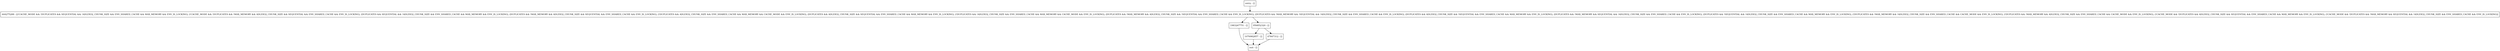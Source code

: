 digraph makeChecksum {
node [shape=record];
1076982857 [label="1076982857 - []"];
entry [label="entry - []"];
exit [label="exit - []"];
1983267751 [label="1983267751 - []"];
47847312 [label="47847312 - []"];
956852320 [label="956852320 - []"];
444275288 [label="444275288 - [(!CACHE_MODE && !DUPLICATES && SEQUENTIAL && !ADLER32_CHUNK_SIZE && ENV_SHARED_CACHE && MAX_MEMORY && ENV_IS_LOCKING), (!CACHE_MODE && !DUPLICATES && !MAX_MEMORY && ADLER32_CHUNK_SIZE && SEQUENTIAL && ENV_SHARED_CACHE && ENV_IS_LOCKING), (DUPLICATES && SEQUENTIAL && !ADLER32_CHUNK_SIZE && ENV_SHARED_CACHE && MAX_MEMORY && ENV_IS_LOCKING), (DUPLICATES && !MAX_MEMORY && ADLER32_CHUNK_SIZE && SEQUENTIAL && ENV_SHARED_CACHE && ENV_IS_LOCKING), (!DUPLICATES && ADLER32_CHUNK_SIZE && ENV_SHARED_CACHE && MAX_MEMORY && CACHE_MODE && ENV_IS_LOCKING), (DUPLICATES && ADLER32_CHUNK_SIZE && SEQUENTIAL && ENV_SHARED_CACHE && MAX_MEMORY && ENV_IS_LOCKING), (!DUPLICATES && !ADLER32_CHUNK_SIZE && ENV_SHARED_CACHE && MAX_MEMORY && CACHE_MODE && ENV_IS_LOCKING), (DUPLICATES && !MAX_MEMORY && ADLER32_CHUNK_SIZE && !SEQUENTIAL && ENV_SHARED_CACHE && ENV_IS_LOCKING), (DUPLICATES && !MAX_MEMORY && !SEQUENTIAL && !ADLER32_CHUNK_SIZE && ENV_SHARED_CACHE && ENV_IS_LOCKING), (DUPLICATES && ADLER32_CHUNK_SIZE && !SEQUENTIAL && ENV_SHARED_CACHE && MAX_MEMORY && ENV_IS_LOCKING), (DUPLICATES && !MAX_MEMORY && SEQUENTIAL && !ADLER32_CHUNK_SIZE && ENV_SHARED_CACHE && ENV_IS_LOCKING), (DUPLICATES && !SEQUENTIAL && !ADLER32_CHUNK_SIZE && ENV_SHARED_CACHE && MAX_MEMORY && ENV_IS_LOCKING), (!DUPLICATES && !MAX_MEMORY && !ADLER32_CHUNK_SIZE && ENV_SHARED_CACHE && CACHE_MODE && ENV_IS_LOCKING), (!DUPLICATES && !MAX_MEMORY && ADLER32_CHUNK_SIZE && ENV_SHARED_CACHE && CACHE_MODE && ENV_IS_LOCKING), (!CACHE_MODE && !DUPLICATES && ADLER32_CHUNK_SIZE && SEQUENTIAL && ENV_SHARED_CACHE && MAX_MEMORY && ENV_IS_LOCKING), (!CACHE_MODE && !DUPLICATES && !MAX_MEMORY && SEQUENTIAL && !ADLER32_CHUNK_SIZE && ENV_SHARED_CACHE && ENV_IS_LOCKING)]"];
entry;
exit;
1076982857 -> exit;
entry -> 444275288;
1983267751 -> exit;
47847312 -> exit;
956852320 -> 1076982857;
956852320 -> 47847312;
444275288 -> 1983267751;
444275288 -> 956852320;
}
